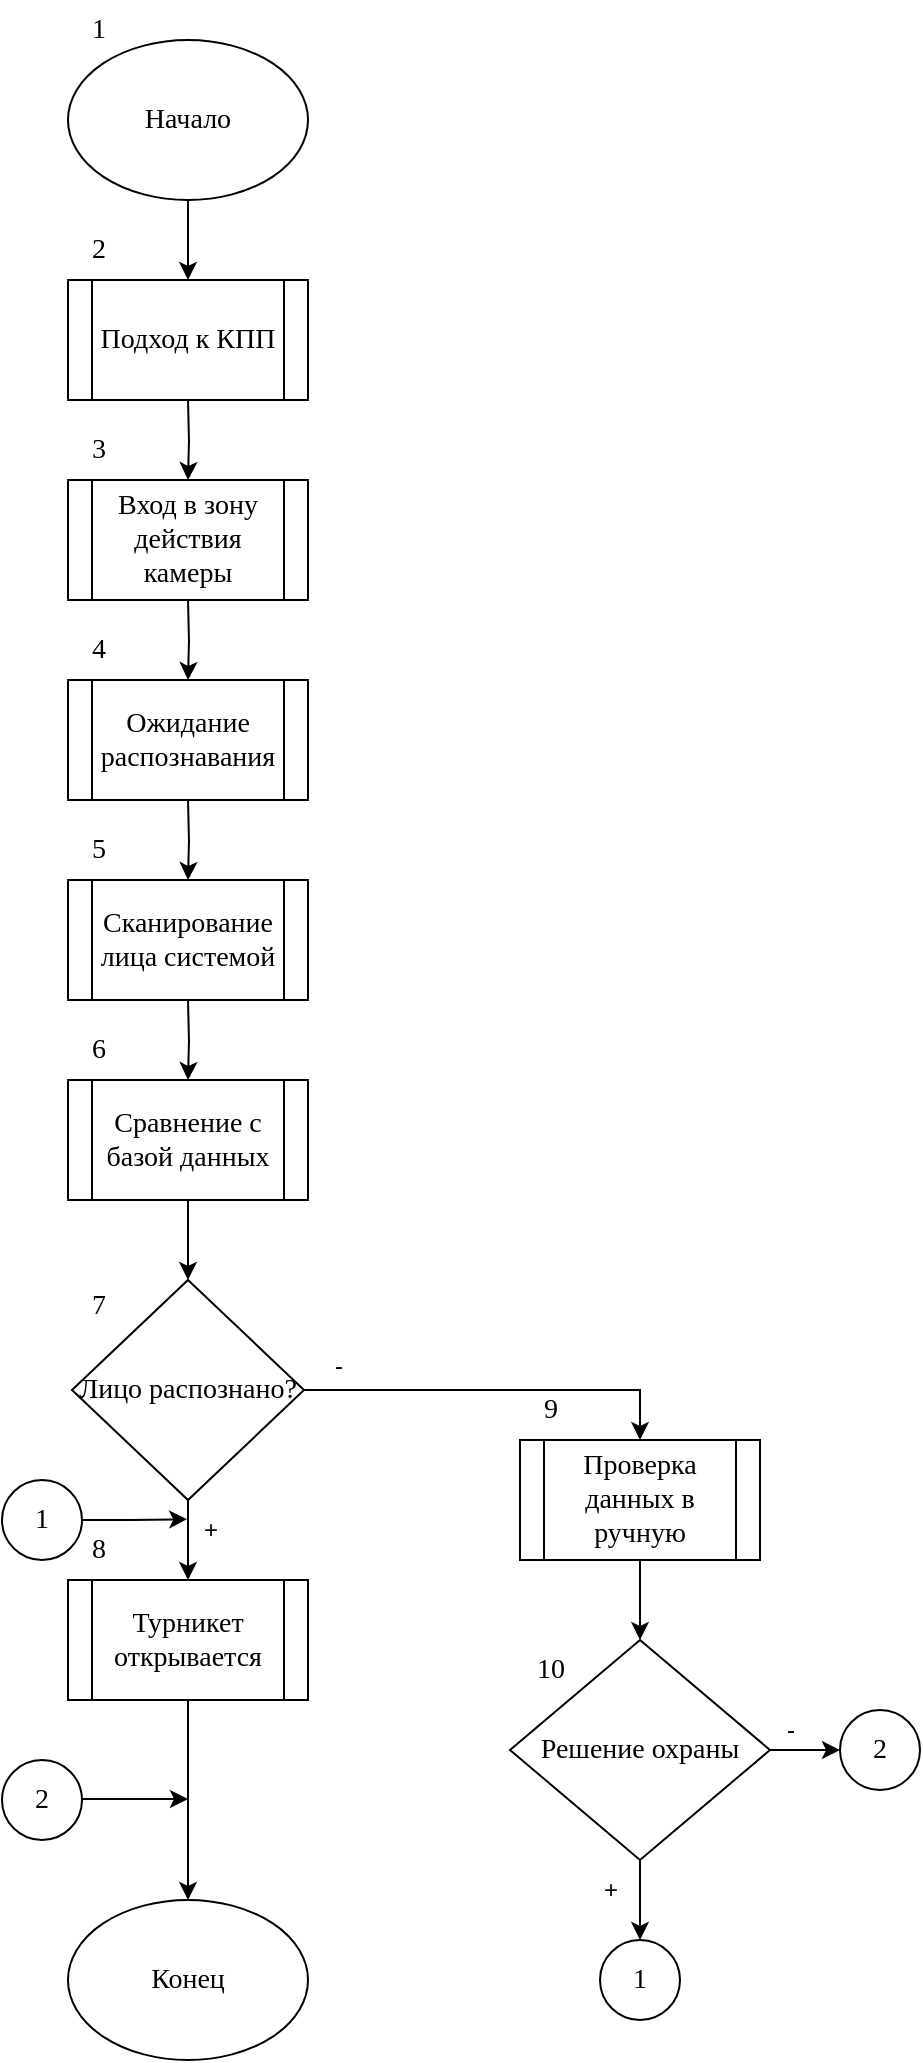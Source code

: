 <mxfile version="24.7.16">
  <diagram name="Страница — 1" id="oJfJ-4npNXyi--9cBJS4">
    <mxGraphModel dx="1686" dy="821" grid="1" gridSize="10" guides="1" tooltips="1" connect="1" arrows="1" fold="1" page="1" pageScale="1" pageWidth="827" pageHeight="1169" math="0" shadow="0">
      <root>
        <mxCell id="0" />
        <mxCell id="1" parent="0" />
        <mxCell id="7xTzRpvflf75920WKzXN-4" style="edgeStyle=orthogonalEdgeStyle;rounded=0;orthogonalLoop=1;jettySize=auto;html=1;entryX=0.5;entryY=0;entryDx=0;entryDy=0;" edge="1" parent="1" source="xODFXK91Cq6a1aJsKwYn-1">
          <mxGeometry relative="1" as="geometry">
            <mxPoint x="414" y="160" as="targetPoint" />
          </mxGeometry>
        </mxCell>
        <mxCell id="xODFXK91Cq6a1aJsKwYn-1" value="Начало" style="ellipse;whiteSpace=wrap;html=1;fontSize=14;fontFamily=Times New Roman;" parent="1" vertex="1">
          <mxGeometry x="354" y="40" width="120" height="80" as="geometry" />
        </mxCell>
        <mxCell id="7xTzRpvflf75920WKzXN-6" style="edgeStyle=orthogonalEdgeStyle;rounded=0;orthogonalLoop=1;jettySize=auto;html=1;exitX=0.5;exitY=1;exitDx=0;exitDy=0;entryX=0.5;entryY=0;entryDx=0;entryDy=0;" edge="1" parent="1">
          <mxGeometry relative="1" as="geometry">
            <mxPoint x="414" y="220" as="sourcePoint" />
            <mxPoint x="414" y="260" as="targetPoint" />
          </mxGeometry>
        </mxCell>
        <mxCell id="7xTzRpvflf75920WKzXN-8" style="edgeStyle=orthogonalEdgeStyle;rounded=0;orthogonalLoop=1;jettySize=auto;html=1;exitX=0.5;exitY=1;exitDx=0;exitDy=0;entryX=0.5;entryY=0;entryDx=0;entryDy=0;" edge="1" parent="1">
          <mxGeometry relative="1" as="geometry">
            <mxPoint x="414" y="320" as="sourcePoint" />
            <mxPoint x="414" y="360" as="targetPoint" />
          </mxGeometry>
        </mxCell>
        <mxCell id="7xTzRpvflf75920WKzXN-10" style="edgeStyle=orthogonalEdgeStyle;rounded=0;orthogonalLoop=1;jettySize=auto;html=1;exitX=0.5;exitY=1;exitDx=0;exitDy=0;entryX=0.5;entryY=0;entryDx=0;entryDy=0;" edge="1" parent="1">
          <mxGeometry relative="1" as="geometry">
            <mxPoint x="414" y="420" as="sourcePoint" />
            <mxPoint x="414" y="460" as="targetPoint" />
          </mxGeometry>
        </mxCell>
        <mxCell id="7xTzRpvflf75920WKzXN-12" style="edgeStyle=orthogonalEdgeStyle;rounded=0;orthogonalLoop=1;jettySize=auto;html=1;exitX=0.5;exitY=1;exitDx=0;exitDy=0;" edge="1" parent="1">
          <mxGeometry relative="1" as="geometry">
            <mxPoint x="414" y="520" as="sourcePoint" />
            <mxPoint x="414" y="560" as="targetPoint" />
          </mxGeometry>
        </mxCell>
        <mxCell id="7xTzRpvflf75920WKzXN-13" value="Подход к КПП" style="shape=process;whiteSpace=wrap;html=1;backgroundOutline=1;fontSize=14;fontFamily=Times New Roman;" vertex="1" parent="1">
          <mxGeometry x="354" y="160" width="120" height="60" as="geometry" />
        </mxCell>
        <mxCell id="7xTzRpvflf75920WKzXN-14" value="Вход в зону действия камеры" style="shape=process;whiteSpace=wrap;html=1;backgroundOutline=1;fontSize=14;fontFamily=Times New Roman;" vertex="1" parent="1">
          <mxGeometry x="354" y="260" width="120" height="60" as="geometry" />
        </mxCell>
        <mxCell id="7xTzRpvflf75920WKzXN-15" value="Ожидание распознавания" style="shape=process;whiteSpace=wrap;html=1;backgroundOutline=1;fontSize=14;fontFamily=Times New Roman;" vertex="1" parent="1">
          <mxGeometry x="354" y="360" width="120" height="60" as="geometry" />
        </mxCell>
        <mxCell id="7xTzRpvflf75920WKzXN-16" value="Сканирование лица системой" style="shape=process;whiteSpace=wrap;html=1;backgroundOutline=1;fontSize=14;fontFamily=Times New Roman;" vertex="1" parent="1">
          <mxGeometry x="354" y="460" width="120" height="60" as="geometry" />
        </mxCell>
        <mxCell id="7xTzRpvflf75920WKzXN-19" style="edgeStyle=orthogonalEdgeStyle;rounded=0;orthogonalLoop=1;jettySize=auto;html=1;exitX=0.5;exitY=1;exitDx=0;exitDy=0;entryX=0.5;entryY=0;entryDx=0;entryDy=0;" edge="1" parent="1" source="7xTzRpvflf75920WKzXN-17" target="7xTzRpvflf75920WKzXN-18">
          <mxGeometry relative="1" as="geometry" />
        </mxCell>
        <mxCell id="7xTzRpvflf75920WKzXN-17" value="Сравнение с базой данных" style="shape=process;whiteSpace=wrap;html=1;backgroundOutline=1;fontSize=14;fontFamily=Times New Roman;" vertex="1" parent="1">
          <mxGeometry x="354" y="560" width="120" height="60" as="geometry" />
        </mxCell>
        <mxCell id="7xTzRpvflf75920WKzXN-20" style="edgeStyle=orthogonalEdgeStyle;rounded=0;orthogonalLoop=1;jettySize=auto;html=1;exitX=0.5;exitY=1;exitDx=0;exitDy=0;entryX=0.5;entryY=0;entryDx=0;entryDy=0;" edge="1" parent="1" source="7xTzRpvflf75920WKzXN-18" target="7xTzRpvflf75920WKzXN-21">
          <mxGeometry relative="1" as="geometry">
            <mxPoint x="414" y="780" as="targetPoint" />
          </mxGeometry>
        </mxCell>
        <mxCell id="7xTzRpvflf75920WKzXN-29" style="edgeStyle=orthogonalEdgeStyle;rounded=0;orthogonalLoop=1;jettySize=auto;html=1;entryX=0.5;entryY=0;entryDx=0;entryDy=0;" edge="1" parent="1" source="7xTzRpvflf75920WKzXN-18" target="7xTzRpvflf75920WKzXN-23">
          <mxGeometry relative="1" as="geometry">
            <mxPoint x="640" y="715" as="targetPoint" />
          </mxGeometry>
        </mxCell>
        <mxCell id="7xTzRpvflf75920WKzXN-18" value="Лицо распознано?" style="rhombus;whiteSpace=wrap;html=1;fontSize=14;fontFamily=Times New Roman;" vertex="1" parent="1">
          <mxGeometry x="356" y="660" width="116" height="110" as="geometry" />
        </mxCell>
        <mxCell id="7xTzRpvflf75920WKzXN-49" value="" style="edgeStyle=orthogonalEdgeStyle;rounded=0;orthogonalLoop=1;jettySize=auto;html=1;" edge="1" parent="1" source="7xTzRpvflf75920WKzXN-21" target="7xTzRpvflf75920WKzXN-37">
          <mxGeometry relative="1" as="geometry" />
        </mxCell>
        <mxCell id="7xTzRpvflf75920WKzXN-21" value="Турникет открывается" style="shape=process;whiteSpace=wrap;html=1;backgroundOutline=1;fontSize=14;fontFamily=Times New Roman;" vertex="1" parent="1">
          <mxGeometry x="354" y="810" width="120" height="60" as="geometry" />
        </mxCell>
        <mxCell id="7xTzRpvflf75920WKzXN-22" value="+" style="text;html=1;align=center;verticalAlign=middle;resizable=0;points=[];autosize=1;strokeColor=none;fillColor=none;" vertex="1" parent="1">
          <mxGeometry x="410" y="770" width="30" height="30" as="geometry" />
        </mxCell>
        <mxCell id="7xTzRpvflf75920WKzXN-48" value="" style="edgeStyle=orthogonalEdgeStyle;rounded=0;orthogonalLoop=1;jettySize=auto;html=1;" edge="1" parent="1" source="7xTzRpvflf75920WKzXN-23" target="7xTzRpvflf75920WKzXN-35">
          <mxGeometry relative="1" as="geometry" />
        </mxCell>
        <mxCell id="7xTzRpvflf75920WKzXN-23" value="Проверка данных в ручную" style="shape=process;whiteSpace=wrap;html=1;backgroundOutline=1;fontSize=14;fontFamily=Times New Roman;" vertex="1" parent="1">
          <mxGeometry x="580" y="740" width="120" height="60" as="geometry" />
        </mxCell>
        <mxCell id="7xTzRpvflf75920WKzXN-32" value="-" style="text;html=1;align=center;verticalAlign=middle;resizable=0;points=[];autosize=1;strokeColor=none;fillColor=none;" vertex="1" parent="1">
          <mxGeometry x="474" y="688" width="30" height="30" as="geometry" />
        </mxCell>
        <mxCell id="7xTzRpvflf75920WKzXN-36" style="edgeStyle=orthogonalEdgeStyle;rounded=0;orthogonalLoop=1;jettySize=auto;html=1;exitX=0.5;exitY=1;exitDx=0;exitDy=0;entryX=0.5;entryY=0;entryDx=0;entryDy=0;" edge="1" parent="1" source="7xTzRpvflf75920WKzXN-35" target="7xTzRpvflf75920WKzXN-38">
          <mxGeometry relative="1" as="geometry">
            <mxPoint x="640" y="1010" as="targetPoint" />
          </mxGeometry>
        </mxCell>
        <mxCell id="7xTzRpvflf75920WKzXN-51" value="" style="edgeStyle=orthogonalEdgeStyle;rounded=0;orthogonalLoop=1;jettySize=auto;html=1;" edge="1" parent="1" source="7xTzRpvflf75920WKzXN-35" target="7xTzRpvflf75920WKzXN-50">
          <mxGeometry relative="1" as="geometry" />
        </mxCell>
        <mxCell id="7xTzRpvflf75920WKzXN-35" value="Решение охраны" style="rhombus;whiteSpace=wrap;html=1;fontSize=14;fontFamily=Times New Roman;" vertex="1" parent="1">
          <mxGeometry x="575" y="840" width="130" height="110" as="geometry" />
        </mxCell>
        <mxCell id="7xTzRpvflf75920WKzXN-37" value="Конец" style="ellipse;whiteSpace=wrap;html=1;fontSize=14;fontFamily=Times New Roman;" vertex="1" parent="1">
          <mxGeometry x="354" y="970" width="120" height="80" as="geometry" />
        </mxCell>
        <mxCell id="7xTzRpvflf75920WKzXN-38" value="1" style="ellipse;whiteSpace=wrap;html=1;aspect=fixed;fontSize=14;fontFamily=Times New Roman;" vertex="1" parent="1">
          <mxGeometry x="620" y="990" width="40" height="40" as="geometry" />
        </mxCell>
        <mxCell id="7xTzRpvflf75920WKzXN-39" value="1" style="ellipse;whiteSpace=wrap;html=1;aspect=fixed;fontSize=14;fontFamily=Times New Roman;" vertex="1" parent="1">
          <mxGeometry x="321" y="760" width="40" height="40" as="geometry" />
        </mxCell>
        <mxCell id="7xTzRpvflf75920WKzXN-45" style="edgeStyle=orthogonalEdgeStyle;rounded=0;orthogonalLoop=1;jettySize=auto;html=1;entryX=0.12;entryY=0.32;entryDx=0;entryDy=0;entryPerimeter=0;" edge="1" parent="1" source="7xTzRpvflf75920WKzXN-39" target="7xTzRpvflf75920WKzXN-22">
          <mxGeometry relative="1" as="geometry" />
        </mxCell>
        <mxCell id="7xTzRpvflf75920WKzXN-46" value="+" style="text;html=1;align=center;verticalAlign=middle;resizable=0;points=[];autosize=1;strokeColor=none;fillColor=none;" vertex="1" parent="1">
          <mxGeometry x="610" y="950" width="30" height="30" as="geometry" />
        </mxCell>
        <mxCell id="7xTzRpvflf75920WKzXN-50" value="2" style="ellipse;whiteSpace=wrap;html=1;aspect=fixed;fontSize=14;fontFamily=Times New Roman;" vertex="1" parent="1">
          <mxGeometry x="740" y="875" width="40" height="40" as="geometry" />
        </mxCell>
        <mxCell id="7xTzRpvflf75920WKzXN-53" value="2" style="ellipse;whiteSpace=wrap;html=1;aspect=fixed;fontSize=14;fontFamily=Times New Roman;" vertex="1" parent="1">
          <mxGeometry x="321" y="900" width="40" height="40" as="geometry" />
        </mxCell>
        <mxCell id="7xTzRpvflf75920WKzXN-56" style="edgeStyle=orthogonalEdgeStyle;rounded=0;orthogonalLoop=1;jettySize=auto;html=1;entryX=0.12;entryY=0.32;entryDx=0;entryDy=0;entryPerimeter=0;" edge="1" parent="1">
          <mxGeometry relative="1" as="geometry">
            <mxPoint x="361" y="919.52" as="sourcePoint" />
            <mxPoint x="414" y="919.52" as="targetPoint" />
          </mxGeometry>
        </mxCell>
        <mxCell id="7xTzRpvflf75920WKzXN-57" value="-" style="text;html=1;align=center;verticalAlign=middle;resizable=0;points=[];autosize=1;strokeColor=none;fillColor=none;" vertex="1" parent="1">
          <mxGeometry x="700" y="870" width="30" height="30" as="geometry" />
        </mxCell>
        <mxCell id="7xTzRpvflf75920WKzXN-58" value="&lt;font style=&quot;font-size: 14px;&quot; face=&quot;Times New Roman&quot;&gt;1&lt;/font&gt;" style="text;html=1;align=center;verticalAlign=middle;resizable=0;points=[];autosize=1;strokeColor=none;fillColor=none;" vertex="1" parent="1">
          <mxGeometry x="354" y="20" width="30" height="30" as="geometry" />
        </mxCell>
        <mxCell id="7xTzRpvflf75920WKzXN-59" value="&lt;font style=&quot;font-size: 14px;&quot;&gt;2&lt;/font&gt;" style="text;html=1;align=center;verticalAlign=middle;resizable=0;points=[];autosize=1;strokeColor=none;fillColor=none;fontFamily=Times New Roman;fontSize=14;" vertex="1" parent="1">
          <mxGeometry x="354" y="130" width="30" height="30" as="geometry" />
        </mxCell>
        <mxCell id="7xTzRpvflf75920WKzXN-60" value="3" style="text;html=1;align=center;verticalAlign=middle;resizable=0;points=[];autosize=1;strokeColor=none;fillColor=none;fontSize=14;fontFamily=Times New Roman;" vertex="1" parent="1">
          <mxGeometry x="354" y="230" width="30" height="30" as="geometry" />
        </mxCell>
        <mxCell id="7xTzRpvflf75920WKzXN-61" value="4" style="text;html=1;align=center;verticalAlign=middle;resizable=0;points=[];autosize=1;strokeColor=none;fillColor=none;fontSize=14;fontFamily=Times New Roman;" vertex="1" parent="1">
          <mxGeometry x="354" y="330" width="30" height="30" as="geometry" />
        </mxCell>
        <mxCell id="7xTzRpvflf75920WKzXN-62" value="5" style="text;html=1;align=center;verticalAlign=middle;resizable=0;points=[];autosize=1;strokeColor=none;fillColor=none;fontFamily=Times New Roman;fontSize=14;" vertex="1" parent="1">
          <mxGeometry x="354" y="430" width="30" height="30" as="geometry" />
        </mxCell>
        <mxCell id="7xTzRpvflf75920WKzXN-63" value="6" style="text;html=1;align=center;verticalAlign=middle;resizable=0;points=[];autosize=1;strokeColor=none;fillColor=none;fontFamily=Times New Roman;fontSize=14;" vertex="1" parent="1">
          <mxGeometry x="354" y="530" width="30" height="30" as="geometry" />
        </mxCell>
        <mxCell id="7xTzRpvflf75920WKzXN-64" value="7" style="text;html=1;align=center;verticalAlign=middle;resizable=0;points=[];autosize=1;strokeColor=none;fillColor=none;fontFamily=Times New Roman;fontSize=14;" vertex="1" parent="1">
          <mxGeometry x="354" y="658" width="30" height="30" as="geometry" />
        </mxCell>
        <mxCell id="7xTzRpvflf75920WKzXN-65" value="8" style="text;html=1;align=center;verticalAlign=middle;resizable=0;points=[];autosize=1;strokeColor=none;fillColor=none;fontSize=14;fontFamily=Times New Roman;" vertex="1" parent="1">
          <mxGeometry x="354" y="780" width="30" height="30" as="geometry" />
        </mxCell>
        <mxCell id="7xTzRpvflf75920WKzXN-67" value="9" style="text;html=1;align=center;verticalAlign=middle;resizable=0;points=[];autosize=1;strokeColor=none;fillColor=none;fontSize=14;fontFamily=Times New Roman;" vertex="1" parent="1">
          <mxGeometry x="580" y="710" width="30" height="30" as="geometry" />
        </mxCell>
        <mxCell id="7xTzRpvflf75920WKzXN-68" value="10" style="text;html=1;align=center;verticalAlign=middle;resizable=0;points=[];autosize=1;strokeColor=none;fillColor=none;fontSize=14;fontFamily=Times New Roman;" vertex="1" parent="1">
          <mxGeometry x="575" y="840" width="40" height="30" as="geometry" />
        </mxCell>
      </root>
    </mxGraphModel>
  </diagram>
</mxfile>
